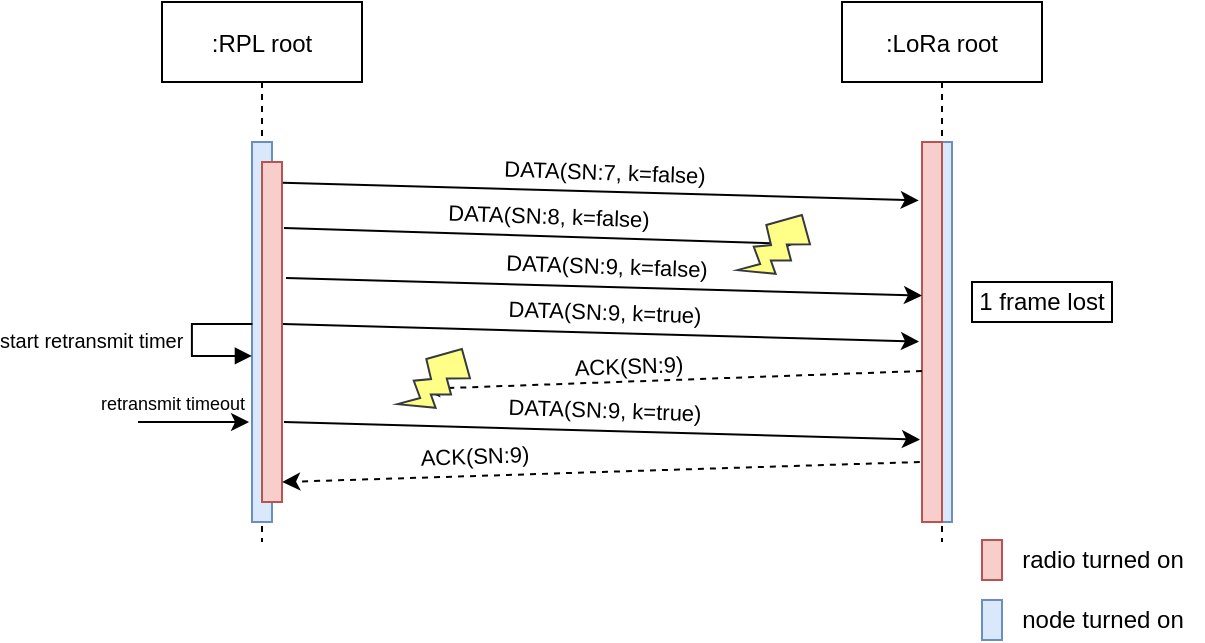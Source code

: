 <mxfile version="14.6.13" type="device"><diagram id="B-7Q5-ItHC5JrBdX_iHX" name="Page-1"><mxGraphModel dx="813" dy="466" grid="1" gridSize="10" guides="1" tooltips="1" connect="1" arrows="1" fold="1" page="1" pageScale="1" pageWidth="827" pageHeight="1169" math="0" shadow="0"><root><mxCell id="0"/><mxCell id="1" parent="0"/><mxCell id="rHbSo1ET1aqwdBSIc05u-1" value=":LoRa root" style="shape=umlLifeline;perimeter=lifelinePerimeter;container=0;collapsible=0;recursiveResize=0;shadow=0;strokeWidth=1;" vertex="1" parent="1"><mxGeometry x="534" y="80" width="100" height="270" as="geometry"/></mxCell><mxCell id="rHbSo1ET1aqwdBSIc05u-4" value=":RPL root" style="shape=umlLifeline;perimeter=lifelinePerimeter;container=1;collapsible=0;recursiveResize=0;shadow=0;strokeWidth=1;" vertex="1" parent="1"><mxGeometry x="194" y="80" width="100" height="270" as="geometry"/></mxCell><mxCell id="rHbSo1ET1aqwdBSIc05u-5" value="" style="points=[];perimeter=orthogonalPerimeter;shadow=0;strokeWidth=1;fillColor=#dae8fc;strokeColor=#6c8ebf;" vertex="1" parent="rHbSo1ET1aqwdBSIc05u-4"><mxGeometry x="45" y="70" width="10" height="190" as="geometry"/></mxCell><mxCell id="rHbSo1ET1aqwdBSIc05u-6" value="" style="points=[];perimeter=orthogonalPerimeter;shadow=0;strokeWidth=1;fillColor=#f8cecc;strokeColor=#b85450;" vertex="1" parent="rHbSo1ET1aqwdBSIc05u-4"><mxGeometry x="50" y="80" width="10" height="170" as="geometry"/></mxCell><mxCell id="rHbSo1ET1aqwdBSIc05u-7" value="" style="points=[];perimeter=orthogonalPerimeter;shadow=0;strokeWidth=1;fillColor=#dae8fc;strokeColor=#6c8ebf;" vertex="1" parent="1"><mxGeometry x="579" y="150" width="10" height="190" as="geometry"/></mxCell><mxCell id="rHbSo1ET1aqwdBSIc05u-8" value="" style="points=[];perimeter=orthogonalPerimeter;shadow=0;strokeWidth=1;fillColor=#f8cecc;strokeColor=#b85450;" vertex="1" parent="1"><mxGeometry x="574" y="150" width="10" height="190" as="geometry"/></mxCell><mxCell id="rHbSo1ET1aqwdBSIc05u-9" value="" style="endArrow=classic;html=1;exitX=1.04;exitY=0.26;exitDx=0;exitDy=0;exitPerimeter=0;entryX=-0.16;entryY=0.096;entryDx=0;entryDy=0;entryPerimeter=0;" edge="1" parent="1"><mxGeometry width="50" height="50" relative="1" as="geometry"><mxPoint x="254.4" y="170.4" as="sourcePoint"/><mxPoint x="572.4" y="179.2" as="targetPoint"/></mxGeometry></mxCell><mxCell id="rHbSo1ET1aqwdBSIc05u-10" value="DATA(SN:7, k=false)" style="edgeLabel;html=1;align=center;verticalAlign=middle;resizable=0;points=[];rotation=2;" vertex="1" connectable="0" parent="rHbSo1ET1aqwdBSIc05u-9"><mxGeometry x="-0.108" relative="1" as="geometry"><mxPoint x="18" y="-10" as="offset"/></mxGeometry></mxCell><mxCell id="rHbSo1ET1aqwdBSIc05u-11" value="" style="endArrow=classic;html=1;exitX=-0.12;exitY=0.202;exitDx=0;exitDy=0;exitPerimeter=0;dashed=1;" edge="1" parent="1"><mxGeometry width="50" height="50" relative="1" as="geometry"><mxPoint x="574" y="264.5" as="sourcePoint"/><mxPoint x="324" y="273.5" as="targetPoint"/></mxGeometry></mxCell><mxCell id="rHbSo1ET1aqwdBSIc05u-12" value="ACK(SN:9)" style="edgeLabel;html=1;align=center;verticalAlign=middle;resizable=0;points=[];rotation=358;" vertex="1" connectable="0" parent="rHbSo1ET1aqwdBSIc05u-11"><mxGeometry x="-0.108" relative="1" as="geometry"><mxPoint x="-36" y="-7" as="offset"/></mxGeometry></mxCell><mxCell id="rHbSo1ET1aqwdBSIc05u-16" value="&lt;font size=&quot;1&quot;&gt;start retransmit timer&lt;/font&gt;" style="edgeStyle=orthogonalEdgeStyle;html=1;align=left;spacingLeft=2;endArrow=block;rounded=0;exitX=1.044;exitY=0.643;exitDx=0;exitDy=0;exitPerimeter=0;" edge="1" parent="1"><mxGeometry x="0.005" y="-100" relative="1" as="geometry"><mxPoint x="239.19" y="241" as="sourcePoint"/><Array as="points"><mxPoint x="208.97" y="240.98"/><mxPoint x="208.97" y="256.98"/></Array><mxPoint x="238.97" y="256.98" as="targetPoint"/><mxPoint as="offset"/></mxGeometry></mxCell><mxCell id="rHbSo1ET1aqwdBSIc05u-17" value="" style="endArrow=classic;startArrow=none;html=1;startFill=0;entryX=0.053;entryY=0;entryDx=0;entryDy=0;entryPerimeter=0;" edge="1" parent="1"><mxGeometry width="50" height="50" relative="1" as="geometry"><mxPoint x="182.0" y="290" as="sourcePoint"/><mxPoint x="237.53" y="290" as="targetPoint"/></mxGeometry></mxCell><mxCell id="rHbSo1ET1aqwdBSIc05u-18" value="&lt;font style=&quot;font-size: 9px&quot;&gt;retransmit timeout&lt;/font&gt;" style="edgeLabel;html=1;align=center;verticalAlign=middle;resizable=0;points=[];labelBackgroundColor=none;" vertex="1" connectable="0" parent="rHbSo1ET1aqwdBSIc05u-17"><mxGeometry x="0.218" y="1" relative="1" as="geometry"><mxPoint x="-17" y="-9" as="offset"/></mxGeometry></mxCell><mxCell id="rHbSo1ET1aqwdBSIc05u-19" value="" style="endArrow=classic;html=1;exitX=-0.12;exitY=0.202;exitDx=0;exitDy=0;exitPerimeter=0;dashed=1;entryX=1.12;entryY=0.667;entryDx=0;entryDy=0;entryPerimeter=0;" edge="1" parent="1"><mxGeometry width="50" height="50" relative="1" as="geometry"><mxPoint x="572.9" y="310" as="sourcePoint"/><mxPoint x="254.1" y="320.02" as="targetPoint"/></mxGeometry></mxCell><mxCell id="rHbSo1ET1aqwdBSIc05u-20" value="ACK(SN:9)" style="edgeLabel;html=1;align=center;verticalAlign=middle;resizable=0;points=[];rotation=358;" vertex="1" connectable="0" parent="rHbSo1ET1aqwdBSIc05u-19"><mxGeometry x="-0.108" relative="1" as="geometry"><mxPoint x="-81" y="-8" as="offset"/></mxGeometry></mxCell><mxCell id="rHbSo1ET1aqwdBSIc05u-23" value="" style="group" vertex="1" connectable="0" parent="1"><mxGeometry x="604" y="349" width="110" height="50" as="geometry"/></mxCell><mxCell id="rHbSo1ET1aqwdBSIc05u-24" value="" style="points=[];perimeter=orthogonalPerimeter;shadow=0;strokeWidth=1;fillColor=#f8cecc;strokeColor=#b85450;" vertex="1" parent="rHbSo1ET1aqwdBSIc05u-23"><mxGeometry width="10" height="20" as="geometry"/></mxCell><mxCell id="rHbSo1ET1aqwdBSIc05u-25" value="" style="points=[];perimeter=orthogonalPerimeter;shadow=0;strokeWidth=1;fillColor=#dae8fc;strokeColor=#6c8ebf;" vertex="1" parent="rHbSo1ET1aqwdBSIc05u-23"><mxGeometry y="30" width="10" height="20" as="geometry"/></mxCell><mxCell id="rHbSo1ET1aqwdBSIc05u-26" value="radio turned on" style="text;html=1;align=center;verticalAlign=middle;resizable=0;points=[];autosize=1;strokeColor=none;" vertex="1" parent="rHbSo1ET1aqwdBSIc05u-23"><mxGeometry x="10" width="100" height="20" as="geometry"/></mxCell><mxCell id="rHbSo1ET1aqwdBSIc05u-27" value="node turned on" style="text;html=1;align=center;verticalAlign=middle;resizable=0;points=[];autosize=1;strokeColor=none;" vertex="1" parent="rHbSo1ET1aqwdBSIc05u-23"><mxGeometry x="10" y="30" width="100" height="20" as="geometry"/></mxCell><mxCell id="rHbSo1ET1aqwdBSIc05u-28" value="" style="endArrow=classic;html=1;exitX=1.04;exitY=0.26;exitDx=0;exitDy=0;exitPerimeter=0;fillColor=#f8cecc;" edge="1" parent="1"><mxGeometry width="50" height="50" relative="1" as="geometry"><mxPoint x="255.0" y="193.0" as="sourcePoint"/><mxPoint x="510" y="201" as="targetPoint"/></mxGeometry></mxCell><mxCell id="rHbSo1ET1aqwdBSIc05u-29" value="DATA(SN:8, k=false)" style="edgeLabel;html=1;align=center;verticalAlign=middle;resizable=0;points=[];rotation=2;" vertex="1" connectable="0" parent="rHbSo1ET1aqwdBSIc05u-28"><mxGeometry x="-0.108" relative="1" as="geometry"><mxPoint x="18" y="-10" as="offset"/></mxGeometry></mxCell><mxCell id="rHbSo1ET1aqwdBSIc05u-30" value="" style="endArrow=classic;html=1;exitX=1.04;exitY=0.26;exitDx=0;exitDy=0;exitPerimeter=0;entryX=-0.16;entryY=0.096;entryDx=0;entryDy=0;entryPerimeter=0;" edge="1" parent="1"><mxGeometry width="50" height="50" relative="1" as="geometry"><mxPoint x="256.0" y="218.0" as="sourcePoint"/><mxPoint x="574.0" y="226.8" as="targetPoint"/></mxGeometry></mxCell><mxCell id="rHbSo1ET1aqwdBSIc05u-31" value="DATA(SN:9, k=false)" style="edgeLabel;html=1;align=center;verticalAlign=middle;resizable=0;points=[];rotation=2;" vertex="1" connectable="0" parent="rHbSo1ET1aqwdBSIc05u-30"><mxGeometry x="-0.108" relative="1" as="geometry"><mxPoint x="18" y="-10" as="offset"/></mxGeometry></mxCell><mxCell id="rHbSo1ET1aqwdBSIc05u-15" value="" style="verticalLabelPosition=bottom;verticalAlign=top;html=1;shape=mxgraph.basic.flash;fontSize=9;fillColor=#ffff88;strokeColor=#36393d;rotation=30;" vertex="1" parent="1"><mxGeometry x="490" y="183" width="25" height="40" as="geometry"/></mxCell><mxCell id="rHbSo1ET1aqwdBSIc05u-32" value="1 frame lost" style="rounded=0;whiteSpace=wrap;html=1;" vertex="1" parent="1"><mxGeometry x="599" y="220" width="70" height="20" as="geometry"/></mxCell><mxCell id="rHbSo1ET1aqwdBSIc05u-33" value="" style="endArrow=classic;html=1;exitX=1.04;exitY=0.26;exitDx=0;exitDy=0;exitPerimeter=0;entryX=-0.16;entryY=0.096;entryDx=0;entryDy=0;entryPerimeter=0;" edge="1" parent="1"><mxGeometry width="50" height="50" relative="1" as="geometry"><mxPoint x="254.5" y="241.0" as="sourcePoint"/><mxPoint x="572.5" y="249.8" as="targetPoint"/></mxGeometry></mxCell><mxCell id="rHbSo1ET1aqwdBSIc05u-34" value="DATA(SN:9, k=true)" style="edgeLabel;html=1;align=center;verticalAlign=middle;resizable=0;points=[];rotation=2;" vertex="1" connectable="0" parent="rHbSo1ET1aqwdBSIc05u-33"><mxGeometry x="-0.108" relative="1" as="geometry"><mxPoint x="18" y="-10" as="offset"/></mxGeometry></mxCell><mxCell id="rHbSo1ET1aqwdBSIc05u-36" value="" style="verticalLabelPosition=bottom;verticalAlign=top;html=1;shape=mxgraph.basic.flash;fontSize=9;fillColor=#ffff88;strokeColor=#36393d;rotation=30;" vertex="1" parent="1"><mxGeometry x="320" y="250" width="25" height="40" as="geometry"/></mxCell><mxCell id="rHbSo1ET1aqwdBSIc05u-37" value="" style="endArrow=classic;html=1;exitX=1.04;exitY=0.26;exitDx=0;exitDy=0;exitPerimeter=0;entryX=-0.16;entryY=0.096;entryDx=0;entryDy=0;entryPerimeter=0;" edge="1" parent="1"><mxGeometry width="50" height="50" relative="1" as="geometry"><mxPoint x="255" y="290.0" as="sourcePoint"/><mxPoint x="573" y="298.8" as="targetPoint"/></mxGeometry></mxCell><mxCell id="rHbSo1ET1aqwdBSIc05u-38" value="DATA(SN:9, k=true)" style="edgeLabel;html=1;align=center;verticalAlign=middle;resizable=0;points=[];rotation=2;" vertex="1" connectable="0" parent="rHbSo1ET1aqwdBSIc05u-37"><mxGeometry x="-0.108" relative="1" as="geometry"><mxPoint x="18" y="-10" as="offset"/></mxGeometry></mxCell></root></mxGraphModel></diagram></mxfile>